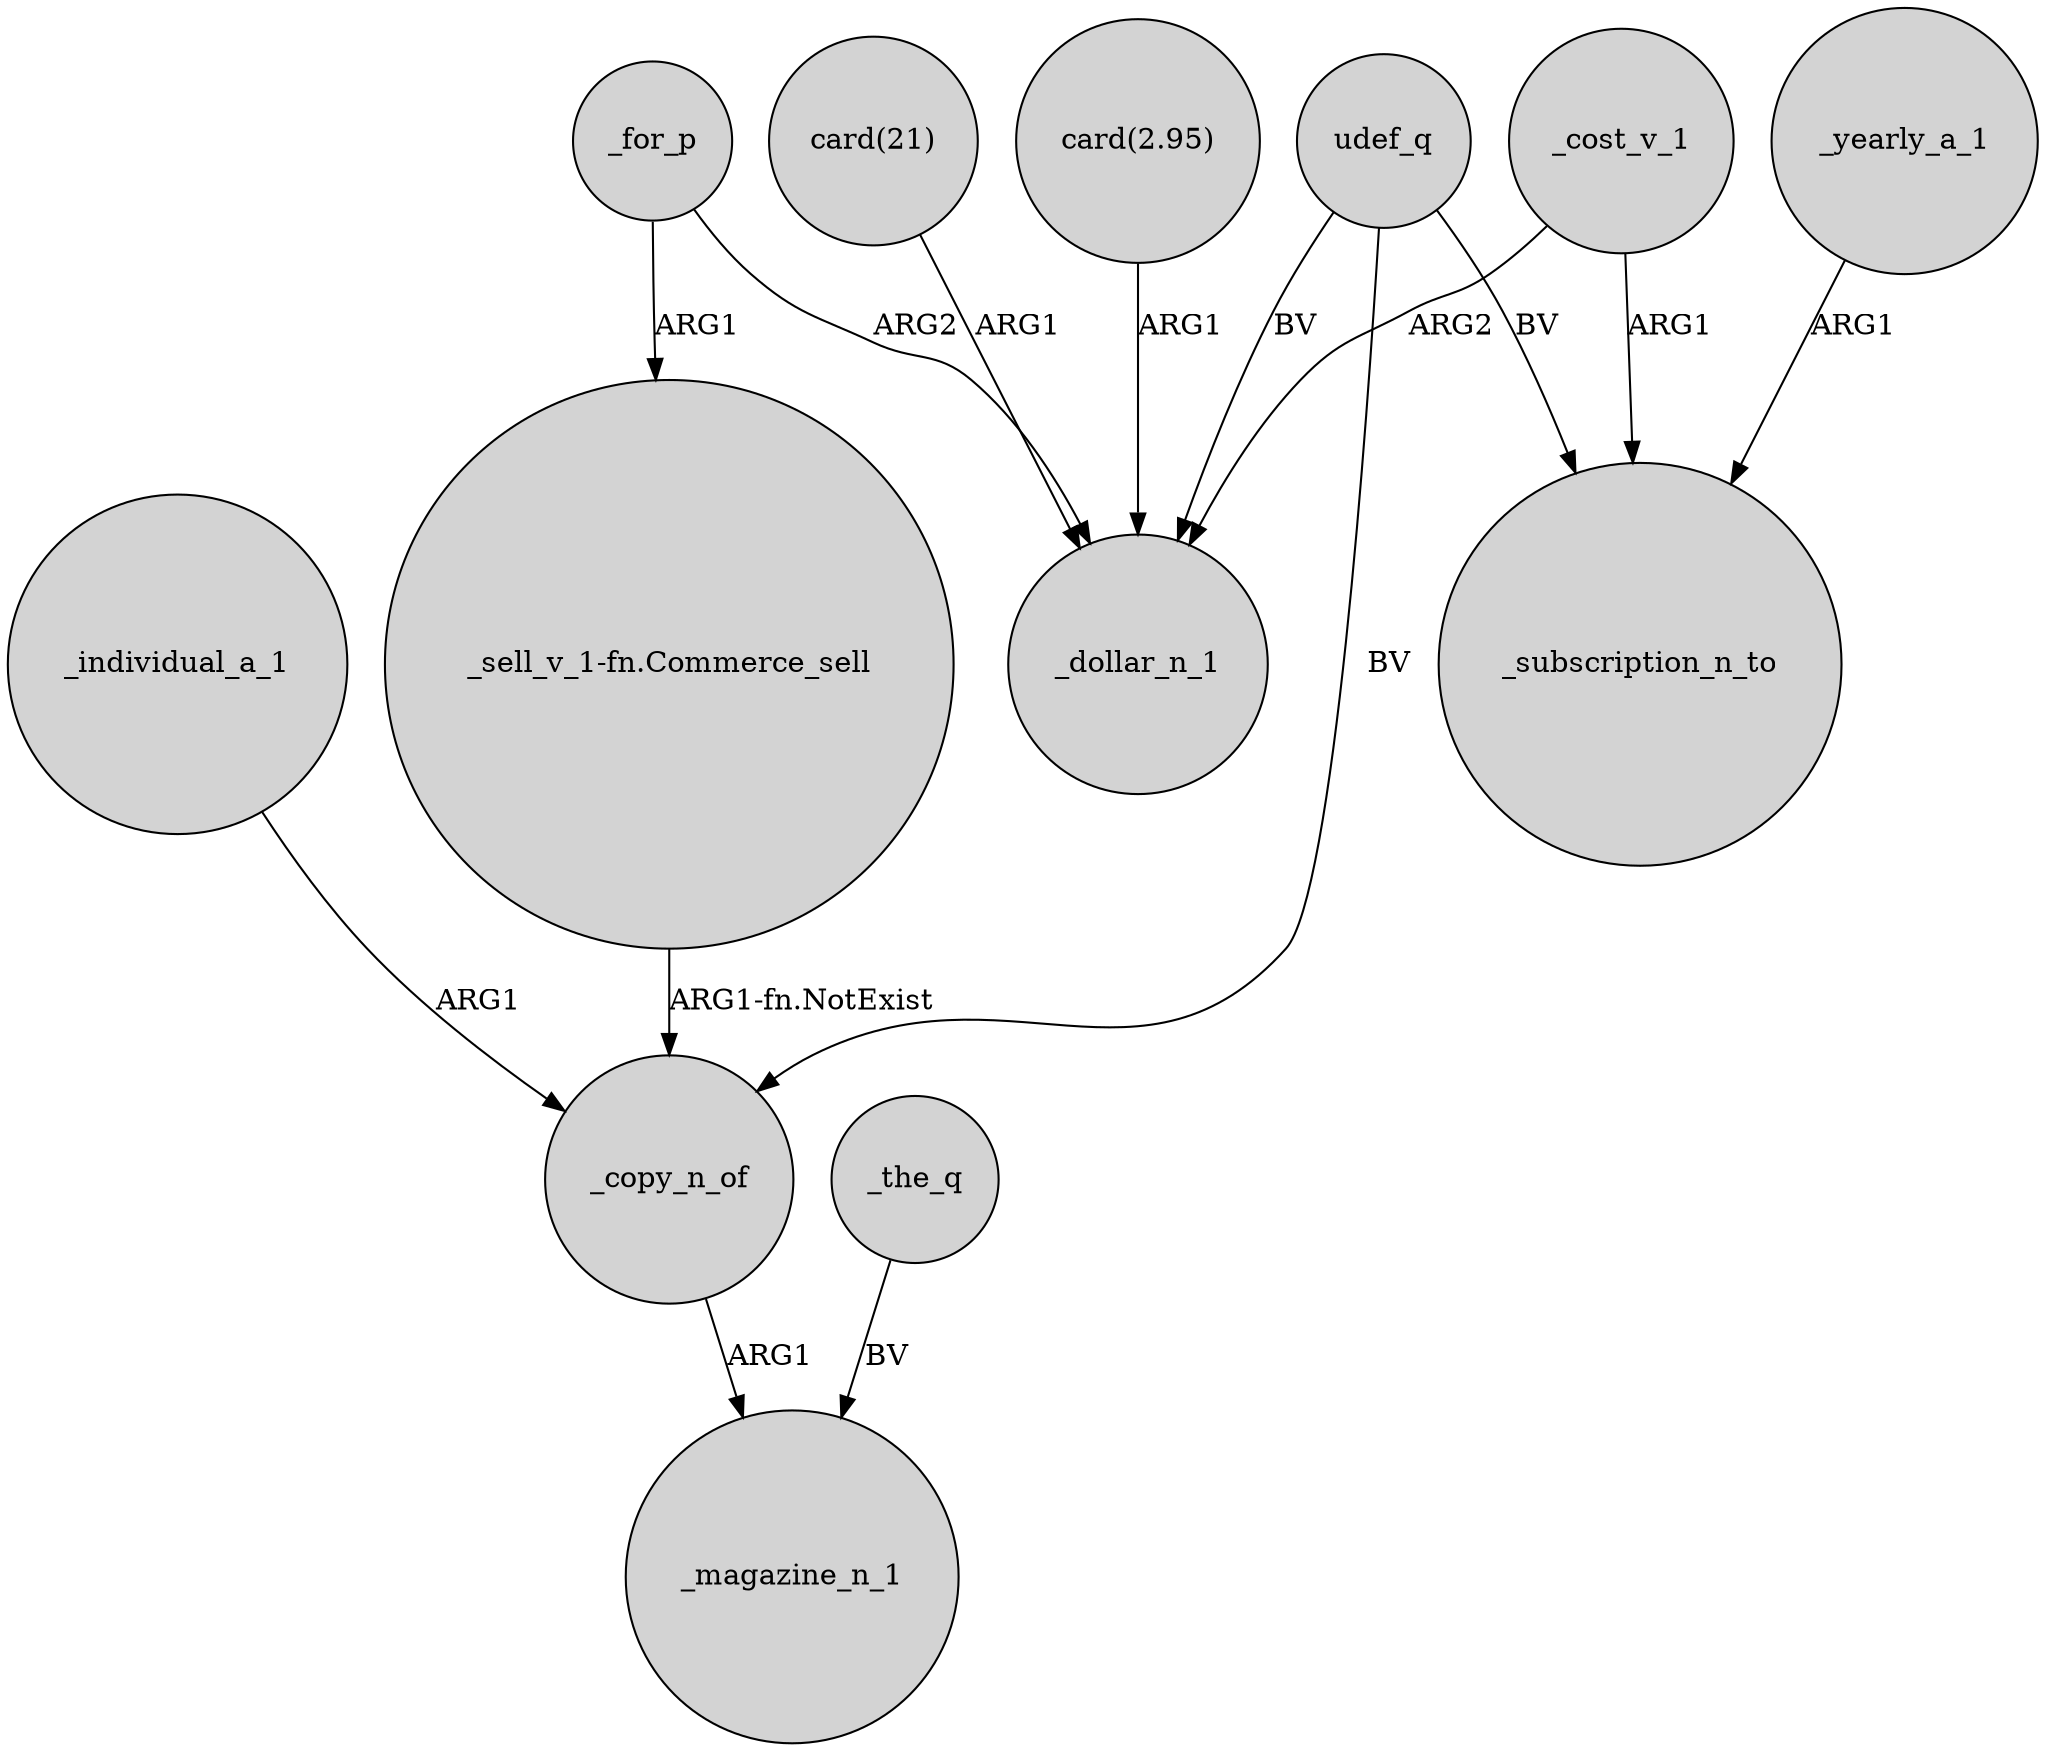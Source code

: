 digraph {
	node [shape=circle style=filled]
	_individual_a_1 -> _copy_n_of [label=ARG1]
	_the_q -> _magazine_n_1 [label=BV]
	_copy_n_of -> _magazine_n_1 [label=ARG1]
	_for_p -> "_sell_v_1-fn.Commerce_sell" [label=ARG1]
	"_sell_v_1-fn.Commerce_sell" -> _copy_n_of [label="ARG1-fn.NotExist"]
	_for_p -> _dollar_n_1 [label=ARG2]
	"card(21)" -> _dollar_n_1 [label=ARG1]
	udef_q -> _subscription_n_to [label=BV]
	_yearly_a_1 -> _subscription_n_to [label=ARG1]
	_cost_v_1 -> _dollar_n_1 [label=ARG2]
	udef_q -> _copy_n_of [label=BV]
	udef_q -> _dollar_n_1 [label=BV]
	_cost_v_1 -> _subscription_n_to [label=ARG1]
	"card(2.95)" -> _dollar_n_1 [label=ARG1]
}
